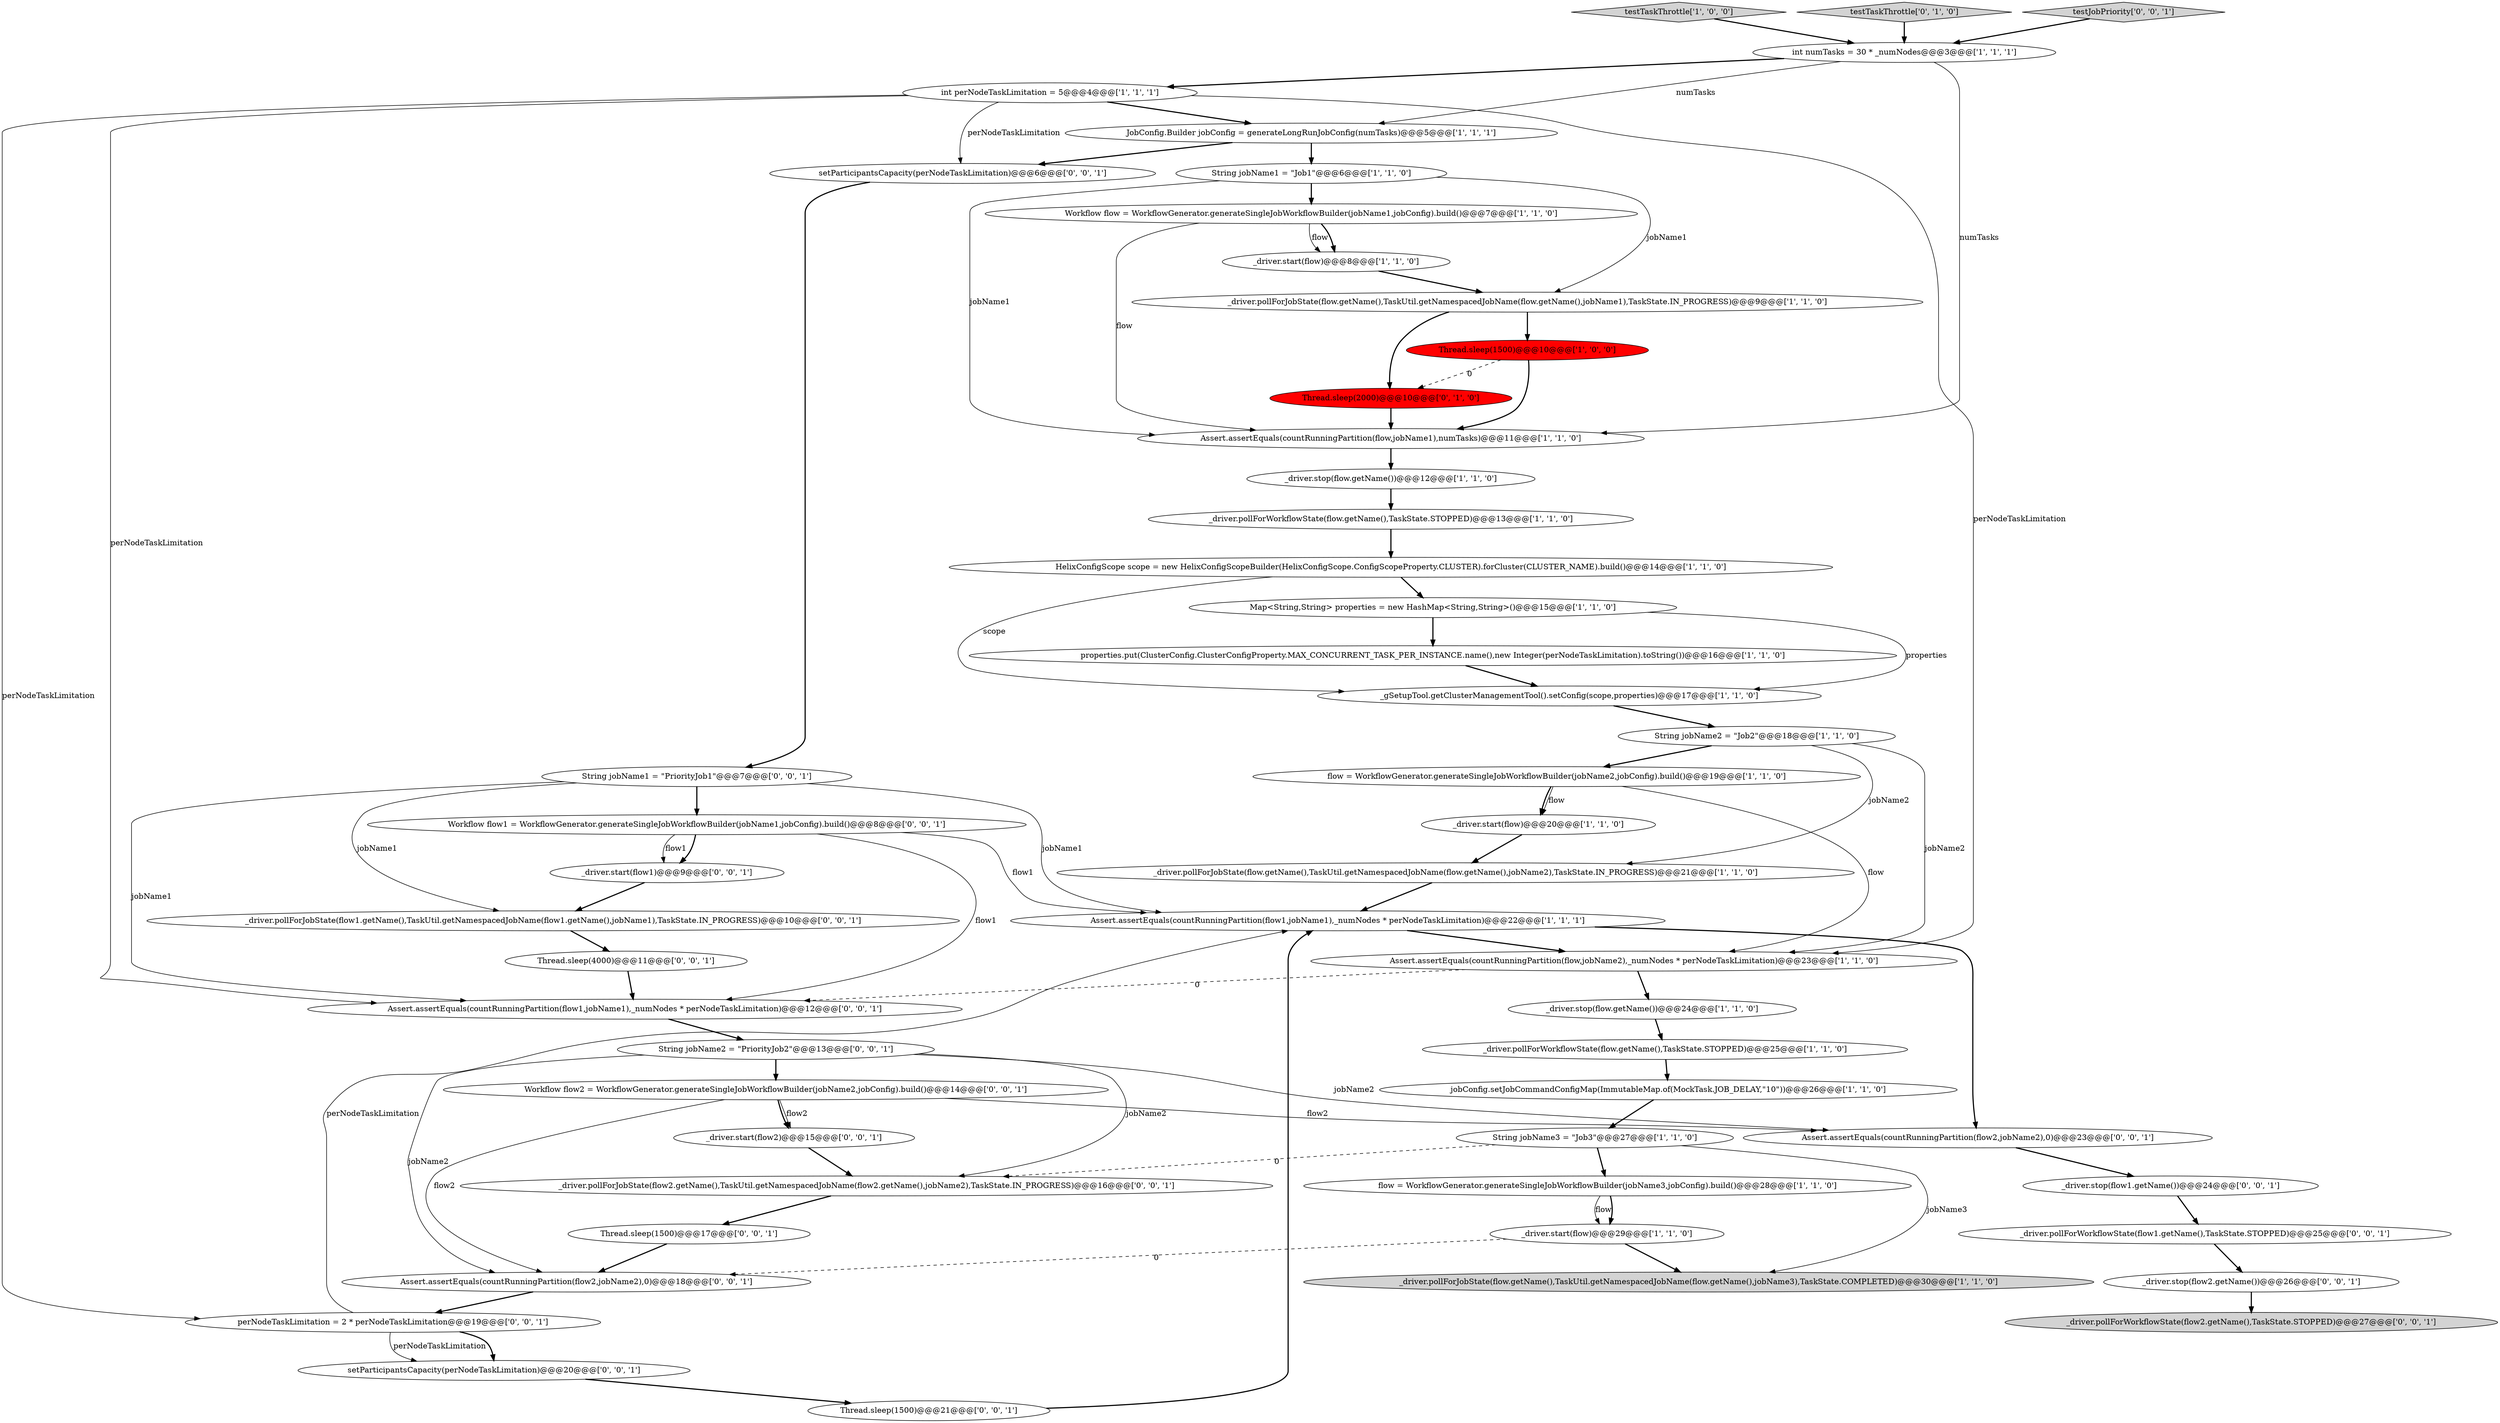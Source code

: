 digraph {
40 [style = filled, label = "_driver.pollForWorkflowState(flow1.getName(),TaskState.STOPPED)@@@25@@@['0', '0', '1']", fillcolor = white, shape = ellipse image = "AAA0AAABBB3BBB"];
3 [style = filled, label = "Map<String,String> properties = new HashMap<String,String>()@@@15@@@['1', '1', '0']", fillcolor = white, shape = ellipse image = "AAA0AAABBB1BBB"];
14 [style = filled, label = "int perNodeTaskLimitation = 5@@@4@@@['1', '1', '1']", fillcolor = white, shape = ellipse image = "AAA0AAABBB1BBB"];
5 [style = filled, label = "String jobName3 = \"Job3\"@@@27@@@['1', '1', '0']", fillcolor = white, shape = ellipse image = "AAA0AAABBB1BBB"];
17 [style = filled, label = "String jobName2 = \"Job2\"@@@18@@@['1', '1', '0']", fillcolor = white, shape = ellipse image = "AAA0AAABBB1BBB"];
26 [style = filled, label = "Assert.assertEquals(countRunningPartition(flow,jobName2),_numNodes * perNodeTaskLimitation)@@@23@@@['1', '1', '0']", fillcolor = white, shape = ellipse image = "AAA0AAABBB1BBB"];
49 [style = filled, label = "Assert.assertEquals(countRunningPartition(flow2,jobName2),0)@@@18@@@['0', '0', '1']", fillcolor = white, shape = ellipse image = "AAA0AAABBB3BBB"];
15 [style = filled, label = "_driver.pollForWorkflowState(flow.getName(),TaskState.STOPPED)@@@13@@@['1', '1', '0']", fillcolor = white, shape = ellipse image = "AAA0AAABBB1BBB"];
12 [style = filled, label = "_driver.pollForJobState(flow.getName(),TaskUtil.getNamespacedJobName(flow.getName(),jobName3),TaskState.COMPLETED)@@@30@@@['1', '1', '0']", fillcolor = lightgray, shape = ellipse image = "AAA0AAABBB1BBB"];
10 [style = filled, label = "HelixConfigScope scope = new HelixConfigScopeBuilder(HelixConfigScope.ConfigScopeProperty.CLUSTER).forCluster(CLUSTER_NAME).build()@@@14@@@['1', '1', '0']", fillcolor = white, shape = ellipse image = "AAA0AAABBB1BBB"];
24 [style = filled, label = "_driver.start(flow)@@@20@@@['1', '1', '0']", fillcolor = white, shape = ellipse image = "AAA0AAABBB1BBB"];
16 [style = filled, label = "_driver.pollForJobState(flow.getName(),TaskUtil.getNamespacedJobName(flow.getName(),jobName2),TaskState.IN_PROGRESS)@@@21@@@['1', '1', '0']", fillcolor = white, shape = ellipse image = "AAA0AAABBB1BBB"];
36 [style = filled, label = "_driver.start(flow1)@@@9@@@['0', '0', '1']", fillcolor = white, shape = ellipse image = "AAA0AAABBB3BBB"];
22 [style = filled, label = "Assert.assertEquals(countRunningPartition(flow1,jobName1),_numNodes * perNodeTaskLimitation)@@@22@@@['1', '1', '1']", fillcolor = white, shape = ellipse image = "AAA0AAABBB1BBB"];
11 [style = filled, label = "jobConfig.setJobCommandConfigMap(ImmutableMap.of(MockTask.JOB_DELAY,\"10\"))@@@26@@@['1', '1', '0']", fillcolor = white, shape = ellipse image = "AAA0AAABBB1BBB"];
47 [style = filled, label = "setParticipantsCapacity(perNodeTaskLimitation)@@@20@@@['0', '0', '1']", fillcolor = white, shape = ellipse image = "AAA0AAABBB3BBB"];
9 [style = filled, label = "testTaskThrottle['1', '0', '0']", fillcolor = lightgray, shape = diamond image = "AAA0AAABBB1BBB"];
34 [style = filled, label = "_driver.pollForJobState(flow1.getName(),TaskUtil.getNamespacedJobName(flow1.getName(),jobName1),TaskState.IN_PROGRESS)@@@10@@@['0', '0', '1']", fillcolor = white, shape = ellipse image = "AAA0AAABBB3BBB"];
4 [style = filled, label = "properties.put(ClusterConfig.ClusterConfigProperty.MAX_CONCURRENT_TASK_PER_INSTANCE.name(),new Integer(perNodeTaskLimitation).toString())@@@16@@@['1', '1', '0']", fillcolor = white, shape = ellipse image = "AAA0AAABBB1BBB"];
19 [style = filled, label = "_driver.start(flow)@@@29@@@['1', '1', '0']", fillcolor = white, shape = ellipse image = "AAA0AAABBB1BBB"];
37 [style = filled, label = "String jobName2 = \"PriorityJob2\"@@@13@@@['0', '0', '1']", fillcolor = white, shape = ellipse image = "AAA0AAABBB3BBB"];
32 [style = filled, label = "Thread.sleep(4000)@@@11@@@['0', '0', '1']", fillcolor = white, shape = ellipse image = "AAA0AAABBB3BBB"];
7 [style = filled, label = "Assert.assertEquals(countRunningPartition(flow,jobName1),numTasks)@@@11@@@['1', '1', '0']", fillcolor = white, shape = ellipse image = "AAA0AAABBB1BBB"];
38 [style = filled, label = "_driver.stop(flow2.getName())@@@26@@@['0', '0', '1']", fillcolor = white, shape = ellipse image = "AAA0AAABBB3BBB"];
6 [style = filled, label = "int numTasks = 30 * _numNodes@@@3@@@['1', '1', '1']", fillcolor = white, shape = ellipse image = "AAA0AAABBB1BBB"];
50 [style = filled, label = "Workflow flow1 = WorkflowGenerator.generateSingleJobWorkflowBuilder(jobName1,jobConfig).build()@@@8@@@['0', '0', '1']", fillcolor = white, shape = ellipse image = "AAA0AAABBB3BBB"];
52 [style = filled, label = "Workflow flow2 = WorkflowGenerator.generateSingleJobWorkflowBuilder(jobName2,jobConfig).build()@@@14@@@['0', '0', '1']", fillcolor = white, shape = ellipse image = "AAA0AAABBB3BBB"];
13 [style = filled, label = "flow = WorkflowGenerator.generateSingleJobWorkflowBuilder(jobName2,jobConfig).build()@@@19@@@['1', '1', '0']", fillcolor = white, shape = ellipse image = "AAA0AAABBB1BBB"];
31 [style = filled, label = "Assert.assertEquals(countRunningPartition(flow1,jobName1),_numNodes * perNodeTaskLimitation)@@@12@@@['0', '0', '1']", fillcolor = white, shape = ellipse image = "AAA0AAABBB3BBB"];
39 [style = filled, label = "setParticipantsCapacity(perNodeTaskLimitation)@@@6@@@['0', '0', '1']", fillcolor = white, shape = ellipse image = "AAA0AAABBB3BBB"];
18 [style = filled, label = "String jobName1 = \"Job1\"@@@6@@@['1', '1', '0']", fillcolor = white, shape = ellipse image = "AAA0AAABBB1BBB"];
25 [style = filled, label = "Thread.sleep(1500)@@@10@@@['1', '0', '0']", fillcolor = red, shape = ellipse image = "AAA1AAABBB1BBB"];
1 [style = filled, label = "_driver.start(flow)@@@8@@@['1', '1', '0']", fillcolor = white, shape = ellipse image = "AAA0AAABBB1BBB"];
41 [style = filled, label = "Thread.sleep(1500)@@@21@@@['0', '0', '1']", fillcolor = white, shape = ellipse image = "AAA0AAABBB3BBB"];
0 [style = filled, label = "_driver.stop(flow.getName())@@@24@@@['1', '1', '0']", fillcolor = white, shape = ellipse image = "AAA0AAABBB1BBB"];
23 [style = filled, label = "_driver.pollForWorkflowState(flow.getName(),TaskState.STOPPED)@@@25@@@['1', '1', '0']", fillcolor = white, shape = ellipse image = "AAA0AAABBB1BBB"];
27 [style = filled, label = "Workflow flow = WorkflowGenerator.generateSingleJobWorkflowBuilder(jobName1,jobConfig).build()@@@7@@@['1', '1', '0']", fillcolor = white, shape = ellipse image = "AAA0AAABBB1BBB"];
29 [style = filled, label = "testTaskThrottle['0', '1', '0']", fillcolor = lightgray, shape = diamond image = "AAA0AAABBB2BBB"];
8 [style = filled, label = "JobConfig.Builder jobConfig = generateLongRunJobConfig(numTasks)@@@5@@@['1', '1', '1']", fillcolor = white, shape = ellipse image = "AAA0AAABBB1BBB"];
33 [style = filled, label = "String jobName1 = \"PriorityJob1\"@@@7@@@['0', '0', '1']", fillcolor = white, shape = ellipse image = "AAA0AAABBB3BBB"];
48 [style = filled, label = "_driver.start(flow2)@@@15@@@['0', '0', '1']", fillcolor = white, shape = ellipse image = "AAA0AAABBB3BBB"];
21 [style = filled, label = "_gSetupTool.getClusterManagementTool().setConfig(scope,properties)@@@17@@@['1', '1', '0']", fillcolor = white, shape = ellipse image = "AAA0AAABBB1BBB"];
35 [style = filled, label = "perNodeTaskLimitation = 2 * perNodeTaskLimitation@@@19@@@['0', '0', '1']", fillcolor = white, shape = ellipse image = "AAA0AAABBB3BBB"];
2 [style = filled, label = "flow = WorkflowGenerator.generateSingleJobWorkflowBuilder(jobName3,jobConfig).build()@@@28@@@['1', '1', '0']", fillcolor = white, shape = ellipse image = "AAA0AAABBB1BBB"];
45 [style = filled, label = "testJobPriority['0', '0', '1']", fillcolor = lightgray, shape = diamond image = "AAA0AAABBB3BBB"];
43 [style = filled, label = "Assert.assertEquals(countRunningPartition(flow2,jobName2),0)@@@23@@@['0', '0', '1']", fillcolor = white, shape = ellipse image = "AAA0AAABBB3BBB"];
20 [style = filled, label = "_driver.pollForJobState(flow.getName(),TaskUtil.getNamespacedJobName(flow.getName(),jobName1),TaskState.IN_PROGRESS)@@@9@@@['1', '1', '0']", fillcolor = white, shape = ellipse image = "AAA0AAABBB1BBB"];
30 [style = filled, label = "Thread.sleep(2000)@@@10@@@['0', '1', '0']", fillcolor = red, shape = ellipse image = "AAA1AAABBB2BBB"];
44 [style = filled, label = "_driver.stop(flow1.getName())@@@24@@@['0', '0', '1']", fillcolor = white, shape = ellipse image = "AAA0AAABBB3BBB"];
28 [style = filled, label = "_driver.stop(flow.getName())@@@12@@@['1', '1', '0']", fillcolor = white, shape = ellipse image = "AAA0AAABBB1BBB"];
42 [style = filled, label = "_driver.pollForJobState(flow2.getName(),TaskUtil.getNamespacedJobName(flow2.getName(),jobName2),TaskState.IN_PROGRESS)@@@16@@@['0', '0', '1']", fillcolor = white, shape = ellipse image = "AAA0AAABBB3BBB"];
46 [style = filled, label = "_driver.pollForWorkflowState(flow2.getName(),TaskState.STOPPED)@@@27@@@['0', '0', '1']", fillcolor = lightgray, shape = ellipse image = "AAA0AAABBB3BBB"];
51 [style = filled, label = "Thread.sleep(1500)@@@17@@@['0', '0', '1']", fillcolor = white, shape = ellipse image = "AAA0AAABBB3BBB"];
31->37 [style = bold, label=""];
15->10 [style = bold, label=""];
50->22 [style = solid, label="flow1"];
2->19 [style = solid, label="flow"];
1->20 [style = bold, label=""];
40->38 [style = bold, label=""];
3->4 [style = bold, label=""];
9->6 [style = bold, label=""];
29->6 [style = bold, label=""];
18->7 [style = solid, label="jobName1"];
45->6 [style = bold, label=""];
33->34 [style = solid, label="jobName1"];
34->32 [style = bold, label=""];
41->22 [style = bold, label=""];
14->39 [style = solid, label="perNodeTaskLimitation"];
13->24 [style = solid, label="flow"];
8->39 [style = bold, label=""];
43->44 [style = bold, label=""];
6->8 [style = solid, label="numTasks"];
10->21 [style = solid, label="scope"];
33->31 [style = solid, label="jobName1"];
19->12 [style = bold, label=""];
8->18 [style = bold, label=""];
22->43 [style = bold, label=""];
4->21 [style = bold, label=""];
25->7 [style = bold, label=""];
20->25 [style = bold, label=""];
33->50 [style = bold, label=""];
52->43 [style = solid, label="flow2"];
26->0 [style = bold, label=""];
0->23 [style = bold, label=""];
27->7 [style = solid, label="flow"];
25->30 [style = dashed, label="0"];
30->7 [style = bold, label=""];
52->48 [style = bold, label=""];
47->41 [style = bold, label=""];
38->46 [style = bold, label=""];
14->26 [style = solid, label="perNodeTaskLimitation"];
14->8 [style = bold, label=""];
18->20 [style = solid, label="jobName1"];
32->31 [style = bold, label=""];
35->22 [style = solid, label="perNodeTaskLimitation"];
37->43 [style = solid, label="jobName2"];
14->31 [style = solid, label="perNodeTaskLimitation"];
22->26 [style = bold, label=""];
13->24 [style = bold, label=""];
49->35 [style = bold, label=""];
35->47 [style = solid, label="perNodeTaskLimitation"];
14->35 [style = solid, label="perNodeTaskLimitation"];
5->42 [style = dashed, label="0"];
42->51 [style = bold, label=""];
39->33 [style = bold, label=""];
3->21 [style = solid, label="properties"];
11->5 [style = bold, label=""];
50->31 [style = solid, label="flow1"];
7->28 [style = bold, label=""];
27->1 [style = solid, label="flow"];
26->31 [style = dashed, label="0"];
37->52 [style = bold, label=""];
17->13 [style = bold, label=""];
23->11 [style = bold, label=""];
6->7 [style = solid, label="numTasks"];
36->34 [style = bold, label=""];
52->48 [style = solid, label="flow2"];
27->1 [style = bold, label=""];
2->19 [style = bold, label=""];
17->16 [style = solid, label="jobName2"];
28->15 [style = bold, label=""];
44->40 [style = bold, label=""];
10->3 [style = bold, label=""];
51->49 [style = bold, label=""];
16->22 [style = bold, label=""];
48->42 [style = bold, label=""];
13->26 [style = solid, label="flow"];
19->49 [style = dashed, label="0"];
6->14 [style = bold, label=""];
24->16 [style = bold, label=""];
5->2 [style = bold, label=""];
52->49 [style = solid, label="flow2"];
18->27 [style = bold, label=""];
17->26 [style = solid, label="jobName2"];
50->36 [style = bold, label=""];
35->47 [style = bold, label=""];
33->22 [style = solid, label="jobName1"];
37->49 [style = solid, label="jobName2"];
20->30 [style = bold, label=""];
37->42 [style = solid, label="jobName2"];
50->36 [style = solid, label="flow1"];
21->17 [style = bold, label=""];
5->12 [style = solid, label="jobName3"];
}
